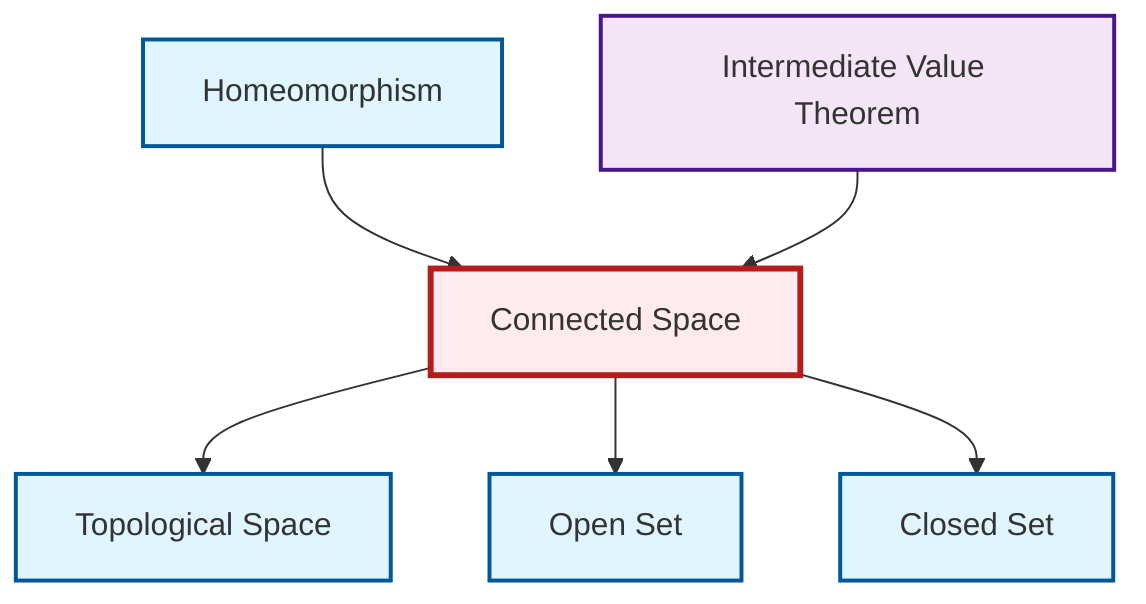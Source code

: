 graph TD
    classDef definition fill:#e1f5fe,stroke:#01579b,stroke-width:2px
    classDef theorem fill:#f3e5f5,stroke:#4a148c,stroke-width:2px
    classDef axiom fill:#fff3e0,stroke:#e65100,stroke-width:2px
    classDef example fill:#e8f5e9,stroke:#1b5e20,stroke-width:2px
    classDef current fill:#ffebee,stroke:#b71c1c,stroke-width:3px
    thm-intermediate-value["Intermediate Value Theorem"]:::theorem
    def-open-set["Open Set"]:::definition
    def-topological-space["Topological Space"]:::definition
    def-closed-set["Closed Set"]:::definition
    def-homeomorphism["Homeomorphism"]:::definition
    def-connected["Connected Space"]:::definition
    def-homeomorphism --> def-connected
    def-connected --> def-topological-space
    def-connected --> def-open-set
    thm-intermediate-value --> def-connected
    def-connected --> def-closed-set
    class def-connected current